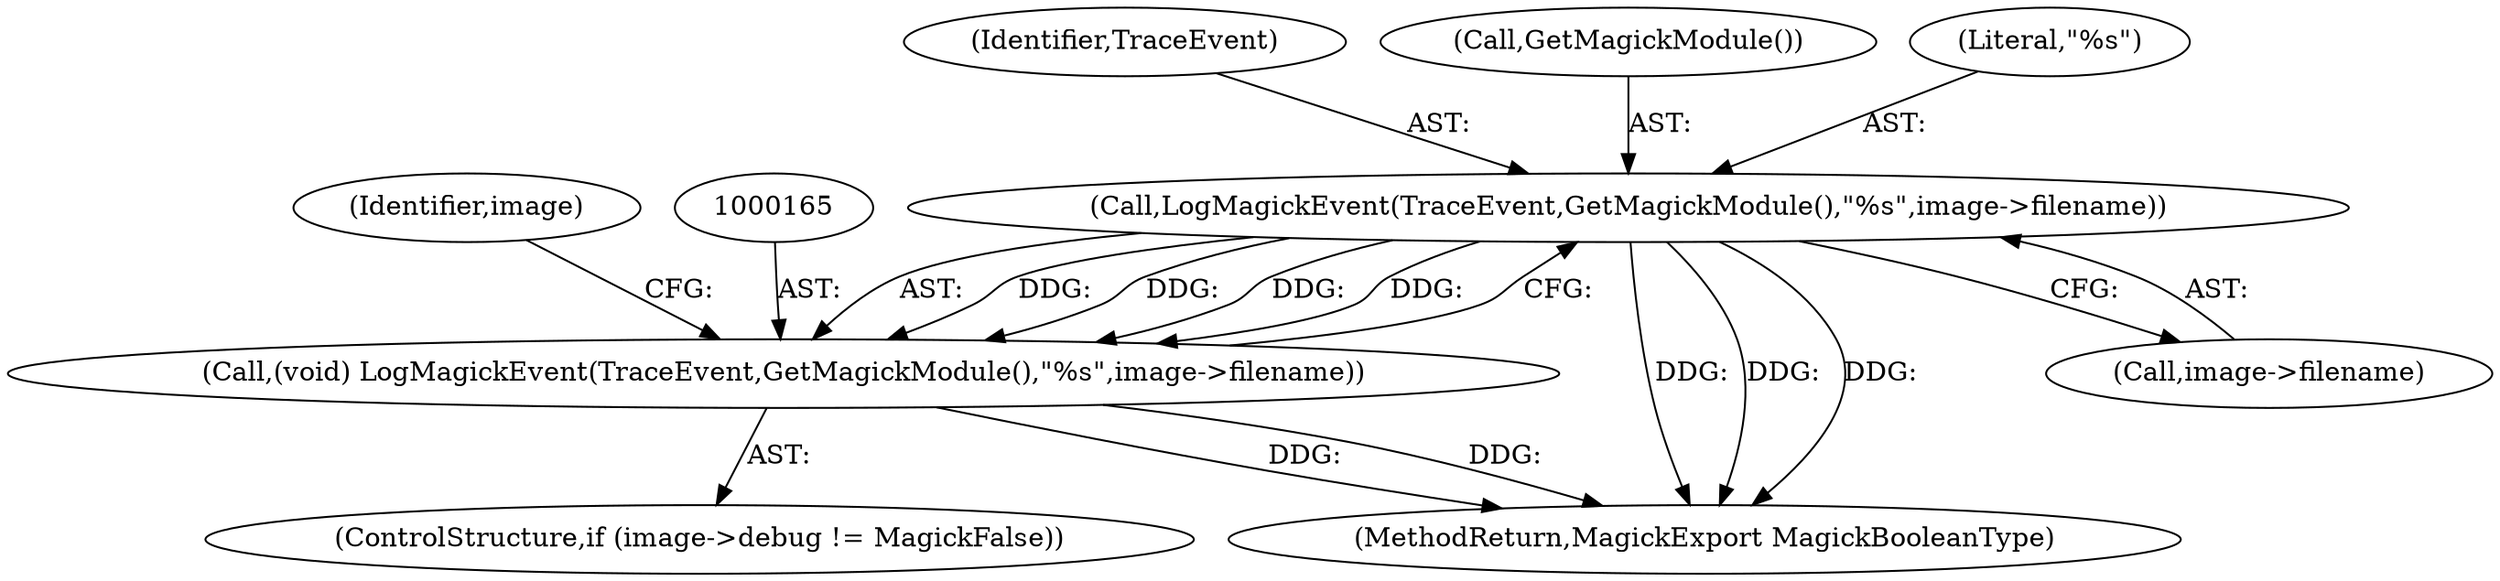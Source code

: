 digraph "0_ImageMagick_b61d35eaccc0a7ddeff8a1c3abfcd0a43ccf210b@pointer" {
"1000166" [label="(Call,LogMagickEvent(TraceEvent,GetMagickModule(),\"%s\",image->filename))"];
"1000164" [label="(Call,(void) LogMagickEvent(TraceEvent,GetMagickModule(),\"%s\",image->filename))"];
"1000166" [label="(Call,LogMagickEvent(TraceEvent,GetMagickModule(),\"%s\",image->filename))"];
"1001257" [label="(MethodReturn,MagickExport MagickBooleanType)"];
"1000176" [label="(Identifier,image)"];
"1000164" [label="(Call,(void) LogMagickEvent(TraceEvent,GetMagickModule(),\"%s\",image->filename))"];
"1000170" [label="(Call,image->filename)"];
"1000158" [label="(ControlStructure,if (image->debug != MagickFalse))"];
"1000167" [label="(Identifier,TraceEvent)"];
"1000168" [label="(Call,GetMagickModule())"];
"1000169" [label="(Literal,\"%s\")"];
"1000166" -> "1000164"  [label="AST: "];
"1000166" -> "1000170"  [label="CFG: "];
"1000167" -> "1000166"  [label="AST: "];
"1000168" -> "1000166"  [label="AST: "];
"1000169" -> "1000166"  [label="AST: "];
"1000170" -> "1000166"  [label="AST: "];
"1000164" -> "1000166"  [label="CFG: "];
"1000166" -> "1001257"  [label="DDG: "];
"1000166" -> "1001257"  [label="DDG: "];
"1000166" -> "1001257"  [label="DDG: "];
"1000166" -> "1000164"  [label="DDG: "];
"1000166" -> "1000164"  [label="DDG: "];
"1000166" -> "1000164"  [label="DDG: "];
"1000166" -> "1000164"  [label="DDG: "];
"1000164" -> "1000158"  [label="AST: "];
"1000165" -> "1000164"  [label="AST: "];
"1000176" -> "1000164"  [label="CFG: "];
"1000164" -> "1001257"  [label="DDG: "];
"1000164" -> "1001257"  [label="DDG: "];
}
